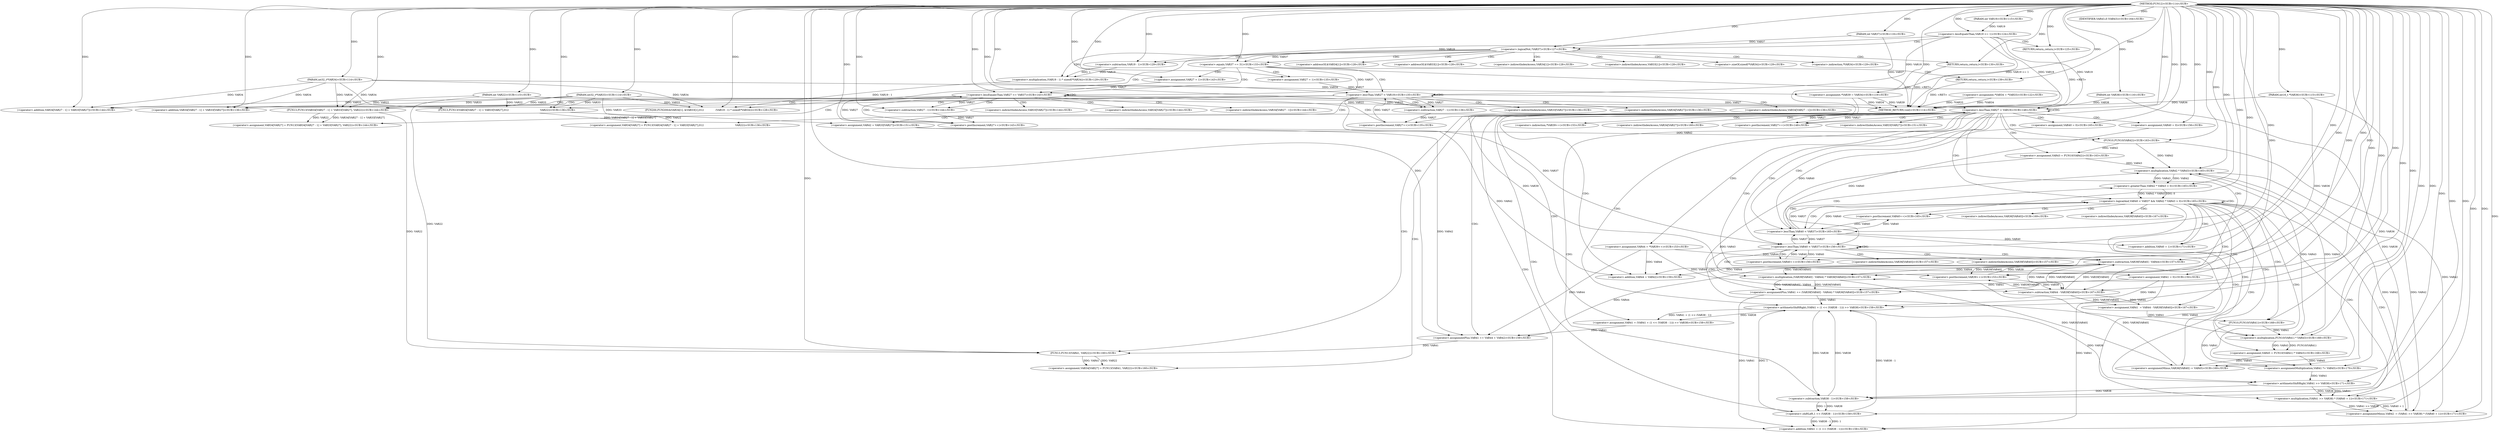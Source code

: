 
digraph "FUN12" {  

"10379" [label = "(METHOD,FUN12)<SUB>114</SUB>" ]

"10607" [label = "(METHOD_RETURN,void)<SUB>114</SUB>" ]

"10380" [label = "(PARAM,int32_t*VAR33)<SUB>114</SUB>" ]

"10381" [label = "(PARAM,int32_t*VAR34)<SUB>114</SUB>" ]

"10382" [label = "(PARAM,int VAR19)<SUB>115</SUB>" ]

"10383" [label = "(PARAM,int VAR22)<SUB>115</SUB>" ]

"10384" [label = "(PARAM,int16_t *VAR36)<SUB>115</SUB>" ]

"10385" [label = "(PARAM,int VAR37)<SUB>116</SUB>" ]

"10386" [label = "(PARAM,int VAR38)<SUB>116</SUB>" ]

"10390" [label = "(&lt;operator&gt;.assignment,*VAR39 = VAR34)<SUB>119</SUB>" ]

"10393" [label = "(&lt;operator&gt;.assignment,*VAR34 = *VAR33)<SUB>122</SUB>" ]

"10399" [label = "(&lt;operator&gt;.lessEqualsThan,VAR19 &lt;= 1)<SUB>124</SUB>" ]

"10405" [label = "(&lt;operator&gt;.logicalNot,!VAR37)<SUB>127</SUB>" ]

"10426" [label = "(&lt;operator&gt;.equals,VAR37 == 31)<SUB>133</SUB>" ]

"10462" [label = "(&lt;operator&gt;.lessEqualsThan,VAR27 &lt;= VAR37)<SUB>143</SUB>" ]

"10465" [label = "(&lt;operator&gt;.postIncrement,VAR27++)<SUB>143</SUB>" ]

"10467" [label = "(&lt;operator&gt;.assignment,VAR34[VAR27] = FUN13(VAR34[VAR27 - 1] + VAR33[VAR27], VAR22))<SUB>144</SUB>" ]

"10484" [label = "(&lt;operator&gt;.lessThan,VAR27 &lt; VAR19)<SUB>148</SUB>" ]

"10487" [label = "(&lt;operator&gt;.postIncrement,VAR27++)<SUB>148</SUB>" ]

"10403" [label = "(RETURN,return;,return;)<SUB>125</SUB>" ]

"10408" [label = "(FUN200,FUN200(&amp;VAR34[1], &amp;VAR33[1],\012               (VAR19 - 1) * sizeof(*VAR34)))<SUB>128</SUB>" ]

"10424" [label = "(RETURN,return;,return;)<SUB>130</SUB>" ]

"10456" [label = "(RETURN,return;,return;)<SUB>139</SUB>" ]

"10459" [label = "(&lt;operator&gt;.assignment,VAR27 = 1)<SUB>143</SUB>" ]

"10492" [label = "(&lt;operator&gt;.assignment,VAR41 = 0)<SUB>150</SUB>" ]

"10496" [label = "(&lt;operator&gt;.assignment,VAR42 = VAR33[VAR27])<SUB>151</SUB>" ]

"10503" [label = "(&lt;operator&gt;.assignment,VAR44 = *VAR39++)<SUB>153</SUB>" ]

"10529" [label = "(&lt;operator&gt;.assignment,VAR41 = (VAR41 + (1 &lt;&lt; (VAR38 - 1))) &gt;&gt; VAR38)<SUB>158</SUB>" ]

"10540" [label = "(&lt;operator&gt;.assignmentPlus,VAR41 += VAR44 + VAR42)<SUB>159</SUB>" ]

"10545" [label = "(&lt;operator&gt;.assignment,VAR34[VAR27] = FUN13(VAR41, VAR22))<SUB>160</SUB>" ]

"10552" [label = "(&lt;operator&gt;.assignment,VAR43 = FUN10(VAR42))<SUB>163</SUB>" ]

"10435" [label = "(&lt;operator&gt;.lessThan,VAR27 &lt; VAR19)<SUB>135</SUB>" ]

"10438" [label = "(&lt;operator&gt;.postIncrement,VAR27++)<SUB>135</SUB>" ]

"10471" [label = "(FUN13,FUN13(VAR34[VAR27 - 1] + VAR33[VAR27], VAR22))<SUB>144</SUB>" ]

"10513" [label = "(&lt;operator&gt;.lessThan,VAR40 &lt; VAR37)<SUB>156</SUB>" ]

"10516" [label = "(&lt;operator&gt;.postIncrement,VAR40++)<SUB>156</SUB>" ]

"10518" [label = "(&lt;operator&gt;.assignmentPlus,VAR41 += (VAR39[VAR40] - VAR44) * VAR36[VAR40])<SUB>157</SUB>" ]

"10557" [label = "(IDENTIFIER,VAR43,if (VAR43))<SUB>164</SUB>" ]

"10417" [label = "(&lt;operator&gt;.multiplication,(VAR19 - 1) * sizeof(*VAR34))<SUB>129</SUB>" ]

"10432" [label = "(&lt;operator&gt;.assignment,VAR27 = 1)<SUB>135</SUB>" ]

"10441" [label = "(&lt;operator&gt;.assignment,VAR34[VAR27] = FUN13(VAR34[VAR27 - 1] + VAR33[VAR27],\012                                        VAR22))<SUB>136</SUB>" ]

"10472" [label = "(&lt;operator&gt;.addition,VAR34[VAR27 - 1] + VAR33[VAR27])<SUB>144</SUB>" ]

"10510" [label = "(&lt;operator&gt;.assignment,VAR40 = 0)<SUB>156</SUB>" ]

"10531" [label = "(&lt;operator&gt;.arithmeticShiftRight,(VAR41 + (1 &lt;&lt; (VAR38 - 1))) &gt;&gt; VAR38)<SUB>158</SUB>" ]

"10542" [label = "(&lt;operator&gt;.addition,VAR44 + VAR42)<SUB>159</SUB>" ]

"10549" [label = "(FUN13,FUN13(VAR41, VAR22))<SUB>160</SUB>" ]

"10554" [label = "(FUN10,FUN10(VAR42))<SUB>163</SUB>" ]

"10418" [label = "(&lt;operator&gt;.subtraction,VAR19 - 1)<SUB>129</SUB>" ]

"10506" [label = "(&lt;operator&gt;.postIncrement,VAR39++)<SUB>153</SUB>" ]

"10520" [label = "(&lt;operator&gt;.multiplication,(VAR39[VAR40] - VAR44) * VAR36[VAR40])<SUB>157</SUB>" ]

"10532" [label = "(&lt;operator&gt;.addition,VAR41 + (1 &lt;&lt; (VAR38 - 1)))<SUB>158</SUB>" ]

"10564" [label = "(&lt;operator&gt;.logicalAnd,VAR40 &lt; VAR37 &amp;&amp; VAR42 * VAR43 &gt; 0)<SUB>165</SUB>" ]

"10573" [label = "(&lt;operator&gt;.postIncrement,VAR40++)<SUB>165</SUB>" ]

"10445" [label = "(FUN13,FUN13(VAR34[VAR27 - 1] + VAR33[VAR27],\012                                        VAR22))<SUB>136</SUB>" ]

"10475" [label = "(&lt;operator&gt;.subtraction,VAR27 - 1)<SUB>144</SUB>" ]

"10521" [label = "(&lt;operator&gt;.subtraction,VAR39[VAR40] - VAR44)<SUB>157</SUB>" ]

"10534" [label = "(&lt;operator&gt;.shiftLeft,1 &lt;&lt; (VAR38 - 1))<SUB>158</SUB>" ]

"10561" [label = "(&lt;operator&gt;.assignment,VAR40 = 0)<SUB>165</SUB>" ]

"10577" [label = "(&lt;operator&gt;.assignment,VAR41  = VAR44 - VAR39[VAR40])<SUB>167</SUB>" ]

"10584" [label = "(&lt;operator&gt;.assignment,VAR45 = FUN10(VAR41) * VAR43)<SUB>168</SUB>" ]

"10590" [label = "(&lt;operator&gt;.assignmentMinus,VAR36[VAR40] -= VAR45)<SUB>169</SUB>" ]

"10595" [label = "(&lt;operator&gt;.assignmentMultiplication,VAR41 *= VAR45)<SUB>170</SUB>" ]

"10598" [label = "(&lt;operator&gt;.assignmentMinus,VAR42 -= (VAR41 &gt;&gt; VAR38) * (VAR40 + 1))<SUB>171</SUB>" ]

"10446" [label = "(&lt;operator&gt;.addition,VAR34[VAR27 - 1] + VAR33[VAR27])<SUB>136</SUB>" ]

"10536" [label = "(&lt;operator&gt;.subtraction,VAR38 - 1)<SUB>158</SUB>" ]

"10565" [label = "(&lt;operator&gt;.lessThan,VAR40 &lt; VAR37)<SUB>165</SUB>" ]

"10568" [label = "(&lt;operator&gt;.greaterThan,VAR42 * VAR43 &gt; 0)<SUB>165</SUB>" ]

"10569" [label = "(&lt;operator&gt;.multiplication,VAR42 * VAR43)<SUB>165</SUB>" ]

"10579" [label = "(&lt;operator&gt;.subtraction,VAR44 - VAR39[VAR40])<SUB>167</SUB>" ]

"10586" [label = "(&lt;operator&gt;.multiplication,FUN10(VAR41) * VAR43)<SUB>168</SUB>" ]

"10600" [label = "(&lt;operator&gt;.multiplication,(VAR41 &gt;&gt; VAR38) * (VAR40 + 1))<SUB>171</SUB>" ]

"10449" [label = "(&lt;operator&gt;.subtraction,VAR27 - 1)<SUB>136</SUB>" ]

"10587" [label = "(FUN10,FUN10(VAR41))<SUB>168</SUB>" ]

"10601" [label = "(&lt;operator&gt;.arithmeticShiftRight,VAR41 &gt;&gt; VAR38)<SUB>171</SUB>" ]

"10604" [label = "(&lt;operator&gt;.addition,VAR40 + 1)<SUB>171</SUB>" ]

"10468" [label = "(&lt;operator&gt;.indirectIndexAccess,VAR34[VAR27])<SUB>144</SUB>" ]

"10409" [label = "(&lt;operator&gt;.addressOf,&amp;VAR34[1])<SUB>128</SUB>" ]

"10413" [label = "(&lt;operator&gt;.addressOf,&amp;VAR33[1])<SUB>128</SUB>" ]

"10498" [label = "(&lt;operator&gt;.indirectIndexAccess,VAR33[VAR27])<SUB>151</SUB>" ]

"10505" [label = "(&lt;operator&gt;.indirection,*VAR39++)<SUB>153</SUB>" ]

"10546" [label = "(&lt;operator&gt;.indirectIndexAccess,VAR34[VAR27])<SUB>160</SUB>" ]

"10410" [label = "(&lt;operator&gt;.indirectIndexAccess,VAR34[1])<SUB>128</SUB>" ]

"10414" [label = "(&lt;operator&gt;.indirectIndexAccess,VAR33[1])<SUB>128</SUB>" ]

"10421" [label = "(&lt;operator&gt;.sizeOf,sizeof(*VAR34))<SUB>129</SUB>" ]

"10473" [label = "(&lt;operator&gt;.indirectIndexAccess,VAR34[VAR27 - 1])<SUB>144</SUB>" ]

"10478" [label = "(&lt;operator&gt;.indirectIndexAccess,VAR33[VAR27])<SUB>144</SUB>" ]

"10422" [label = "(&lt;operator&gt;.indirection,*VAR34)<SUB>129</SUB>" ]

"10442" [label = "(&lt;operator&gt;.indirectIndexAccess,VAR34[VAR27])<SUB>136</SUB>" ]

"10526" [label = "(&lt;operator&gt;.indirectIndexAccess,VAR36[VAR40])<SUB>157</SUB>" ]

"10522" [label = "(&lt;operator&gt;.indirectIndexAccess,VAR39[VAR40])<SUB>157</SUB>" ]

"10447" [label = "(&lt;operator&gt;.indirectIndexAccess,VAR34[VAR27 - 1])<SUB>136</SUB>" ]

"10452" [label = "(&lt;operator&gt;.indirectIndexAccess,VAR33[VAR27])<SUB>136</SUB>" ]

"10591" [label = "(&lt;operator&gt;.indirectIndexAccess,VAR36[VAR40])<SUB>169</SUB>" ]

"10581" [label = "(&lt;operator&gt;.indirectIndexAccess,VAR39[VAR40])<SUB>167</SUB>" ]

  "10456" -> "10607"  [ label = "DDG: &lt;RET&gt;"] 

  "10403" -> "10607"  [ label = "DDG: &lt;RET&gt;"] 

  "10424" -> "10607"  [ label = "DDG: &lt;RET&gt;"] 

  "10380" -> "10607"  [ label = "DDG: VAR33"] 

  "10383" -> "10607"  [ label = "DDG: VAR22"] 

  "10384" -> "10607"  [ label = "DDG: VAR36"] 

  "10385" -> "10607"  [ label = "DDG: VAR37"] 

  "10386" -> "10607"  [ label = "DDG: VAR38"] 

  "10390" -> "10607"  [ label = "DDG: VAR39"] 

  "10390" -> "10607"  [ label = "DDG: VAR34"] 

  "10393" -> "10607"  [ label = "DDG: *VAR34"] 

  "10393" -> "10607"  [ label = "DDG: *VAR33"] 

  "10399" -> "10607"  [ label = "DDG: VAR19"] 

  "10399" -> "10607"  [ label = "DDG: VAR19 &lt;= 1"] 

  "10379" -> "10380"  [ label = "DDG: "] 

  "10379" -> "10381"  [ label = "DDG: "] 

  "10379" -> "10382"  [ label = "DDG: "] 

  "10379" -> "10383"  [ label = "DDG: "] 

  "10379" -> "10384"  [ label = "DDG: "] 

  "10379" -> "10385"  [ label = "DDG: "] 

  "10379" -> "10386"  [ label = "DDG: "] 

  "10381" -> "10390"  [ label = "DDG: VAR34"] 

  "10379" -> "10390"  [ label = "DDG: "] 

  "10471" -> "10467"  [ label = "DDG: VAR34[VAR27 - 1] + VAR33[VAR27]"] 

  "10471" -> "10467"  [ label = "DDG: VAR22"] 

  "10382" -> "10399"  [ label = "DDG: VAR19"] 

  "10379" -> "10399"  [ label = "DDG: "] 

  "10379" -> "10403"  [ label = "DDG: "] 

  "10385" -> "10405"  [ label = "DDG: VAR37"] 

  "10379" -> "10405"  [ label = "DDG: "] 

  "10379" -> "10424"  [ label = "DDG: "] 

  "10405" -> "10426"  [ label = "DDG: VAR37"] 

  "10379" -> "10426"  [ label = "DDG: "] 

  "10379" -> "10456"  [ label = "DDG: "] 

  "10379" -> "10459"  [ label = "DDG: "] 

  "10459" -> "10462"  [ label = "DDG: VAR27"] 

  "10465" -> "10462"  [ label = "DDG: VAR27"] 

  "10379" -> "10462"  [ label = "DDG: "] 

  "10426" -> "10462"  [ label = "DDG: VAR37"] 

  "10475" -> "10465"  [ label = "DDG: VAR27"] 

  "10379" -> "10465"  [ label = "DDG: "] 

  "10462" -> "10484"  [ label = "DDG: VAR27"] 

  "10487" -> "10484"  [ label = "DDG: VAR27"] 

  "10379" -> "10484"  [ label = "DDG: "] 

  "10399" -> "10484"  [ label = "DDG: VAR19"] 

  "10484" -> "10487"  [ label = "DDG: VAR27"] 

  "10379" -> "10487"  [ label = "DDG: "] 

  "10379" -> "10492"  [ label = "DDG: "] 

  "10380" -> "10496"  [ label = "DDG: VAR33"] 

  "10531" -> "10529"  [ label = "DDG: VAR41 + (1 &lt;&lt; (VAR38 - 1))"] 

  "10531" -> "10529"  [ label = "DDG: VAR38"] 

  "10503" -> "10540"  [ label = "DDG: VAR44"] 

  "10521" -> "10540"  [ label = "DDG: VAR44"] 

  "10379" -> "10540"  [ label = "DDG: "] 

  "10496" -> "10540"  [ label = "DDG: VAR42"] 

  "10549" -> "10545"  [ label = "DDG: VAR41"] 

  "10549" -> "10545"  [ label = "DDG: VAR22"] 

  "10554" -> "10552"  [ label = "DDG: VAR42"] 

  "10381" -> "10408"  [ label = "DDG: VAR34"] 

  "10379" -> "10408"  [ label = "DDG: "] 

  "10380" -> "10408"  [ label = "DDG: VAR33"] 

  "10417" -> "10408"  [ label = "DDG: VAR19 - 1"] 

  "10381" -> "10471"  [ label = "DDG: VAR34"] 

  "10379" -> "10471"  [ label = "DDG: "] 

  "10380" -> "10471"  [ label = "DDG: VAR33"] 

  "10383" -> "10471"  [ label = "DDG: VAR22"] 

  "10520" -> "10518"  [ label = "DDG: VAR39[VAR40] - VAR44"] 

  "10520" -> "10518"  [ label = "DDG: VAR36[VAR40]"] 

  "10529" -> "10540"  [ label = "DDG: VAR41"] 

  "10379" -> "10557"  [ label = "DDG: "] 

  "10418" -> "10417"  [ label = "DDG: VAR19"] 

  "10418" -> "10417"  [ label = "DDG: 1"] 

  "10379" -> "10432"  [ label = "DDG: "] 

  "10432" -> "10435"  [ label = "DDG: VAR27"] 

  "10438" -> "10435"  [ label = "DDG: VAR27"] 

  "10379" -> "10435"  [ label = "DDG: "] 

  "10399" -> "10435"  [ label = "DDG: VAR19"] 

  "10449" -> "10438"  [ label = "DDG: VAR27"] 

  "10379" -> "10438"  [ label = "DDG: "] 

  "10445" -> "10441"  [ label = "DDG: VAR34[VAR27 - 1] + VAR33[VAR27]"] 

  "10445" -> "10441"  [ label = "DDG: VAR22"] 

  "10381" -> "10472"  [ label = "DDG: VAR34"] 

  "10379" -> "10472"  [ label = "DDG: "] 

  "10380" -> "10472"  [ label = "DDG: VAR33"] 

  "10379" -> "10510"  [ label = "DDG: "] 

  "10510" -> "10513"  [ label = "DDG: VAR40"] 

  "10516" -> "10513"  [ label = "DDG: VAR40"] 

  "10379" -> "10513"  [ label = "DDG: "] 

  "10462" -> "10513"  [ label = "DDG: VAR37"] 

  "10565" -> "10513"  [ label = "DDG: VAR37"] 

  "10513" -> "10516"  [ label = "DDG: VAR40"] 

  "10379" -> "10516"  [ label = "DDG: "] 

  "10492" -> "10518"  [ label = "DDG: VAR41"] 

  "10379" -> "10518"  [ label = "DDG: "] 

  "10492" -> "10531"  [ label = "DDG: VAR41"] 

  "10518" -> "10531"  [ label = "DDG: VAR41"] 

  "10379" -> "10531"  [ label = "DDG: "] 

  "10534" -> "10531"  [ label = "DDG: 1"] 

  "10534" -> "10531"  [ label = "DDG: VAR38 - 1"] 

  "10536" -> "10531"  [ label = "DDG: VAR38"] 

  "10503" -> "10542"  [ label = "DDG: VAR44"] 

  "10521" -> "10542"  [ label = "DDG: VAR44"] 

  "10379" -> "10542"  [ label = "DDG: "] 

  "10496" -> "10542"  [ label = "DDG: VAR42"] 

  "10540" -> "10549"  [ label = "DDG: VAR41"] 

  "10379" -> "10549"  [ label = "DDG: "] 

  "10383" -> "10549"  [ label = "DDG: VAR22"] 

  "10471" -> "10549"  [ label = "DDG: VAR22"] 

  "10379" -> "10554"  [ label = "DDG: "] 

  "10496" -> "10554"  [ label = "DDG: VAR42"] 

  "10399" -> "10418"  [ label = "DDG: VAR19"] 

  "10379" -> "10418"  [ label = "DDG: "] 

  "10390" -> "10506"  [ label = "DDG: VAR39"] 

  "10579" -> "10506"  [ label = "DDG: VAR39[VAR40]"] 

  "10521" -> "10506"  [ label = "DDG: VAR39[VAR40]"] 

  "10379" -> "10506"  [ label = "DDG: "] 

  "10521" -> "10520"  [ label = "DDG: VAR39[VAR40]"] 

  "10521" -> "10520"  [ label = "DDG: VAR44"] 

  "10384" -> "10520"  [ label = "DDG: VAR36"] 

  "10590" -> "10520"  [ label = "DDG: VAR36[VAR40]"] 

  "10492" -> "10532"  [ label = "DDG: VAR41"] 

  "10518" -> "10532"  [ label = "DDG: VAR41"] 

  "10379" -> "10532"  [ label = "DDG: "] 

  "10534" -> "10532"  [ label = "DDG: 1"] 

  "10534" -> "10532"  [ label = "DDG: VAR38 - 1"] 

  "10381" -> "10445"  [ label = "DDG: VAR34"] 

  "10379" -> "10445"  [ label = "DDG: "] 

  "10380" -> "10445"  [ label = "DDG: VAR33"] 

  "10383" -> "10445"  [ label = "DDG: VAR22"] 

  "10462" -> "10475"  [ label = "DDG: VAR27"] 

  "10379" -> "10475"  [ label = "DDG: "] 

  "10506" -> "10521"  [ label = "DDG: VAR39"] 

  "10579" -> "10521"  [ label = "DDG: VAR39[VAR40]"] 

  "10503" -> "10521"  [ label = "DDG: VAR44"] 

  "10379" -> "10521"  [ label = "DDG: "] 

  "10379" -> "10534"  [ label = "DDG: "] 

  "10536" -> "10534"  [ label = "DDG: VAR38"] 

  "10536" -> "10534"  [ label = "DDG: 1"] 

  "10379" -> "10561"  [ label = "DDG: "] 

  "10565" -> "10564"  [ label = "DDG: VAR40"] 

  "10565" -> "10564"  [ label = "DDG: VAR37"] 

  "10568" -> "10564"  [ label = "DDG: VAR42 * VAR43"] 

  "10568" -> "10564"  [ label = "DDG: 0"] 

  "10379" -> "10573"  [ label = "DDG: "] 

  "10565" -> "10573"  [ label = "DDG: VAR40"] 

  "10579" -> "10577"  [ label = "DDG: VAR44"] 

  "10579" -> "10577"  [ label = "DDG: VAR39[VAR40]"] 

  "10586" -> "10584"  [ label = "DDG: FUN10(VAR41)"] 

  "10586" -> "10584"  [ label = "DDG: VAR43"] 

  "10584" -> "10590"  [ label = "DDG: VAR45"] 

  "10379" -> "10590"  [ label = "DDG: "] 

  "10379" -> "10595"  [ label = "DDG: "] 

  "10584" -> "10595"  [ label = "DDG: VAR45"] 

  "10600" -> "10598"  [ label = "DDG: VAR41 &gt;&gt; VAR38"] 

  "10600" -> "10598"  [ label = "DDG: VAR40 + 1"] 

  "10381" -> "10446"  [ label = "DDG: VAR34"] 

  "10379" -> "10446"  [ label = "DDG: "] 

  "10380" -> "10446"  [ label = "DDG: VAR33"] 

  "10386" -> "10536"  [ label = "DDG: VAR38"] 

  "10531" -> "10536"  [ label = "DDG: VAR38"] 

  "10601" -> "10536"  [ label = "DDG: VAR38"] 

  "10379" -> "10536"  [ label = "DDG: "] 

  "10561" -> "10565"  [ label = "DDG: VAR40"] 

  "10573" -> "10565"  [ label = "DDG: VAR40"] 

  "10379" -> "10565"  [ label = "DDG: "] 

  "10513" -> "10565"  [ label = "DDG: VAR37"] 

  "10569" -> "10568"  [ label = "DDG: VAR42"] 

  "10569" -> "10568"  [ label = "DDG: VAR43"] 

  "10379" -> "10568"  [ label = "DDG: "] 

  "10384" -> "10590"  [ label = "DDG: VAR36"] 

  "10520" -> "10590"  [ label = "DDG: VAR36[VAR40]"] 

  "10587" -> "10595"  [ label = "DDG: VAR41"] 

  "10554" -> "10598"  [ label = "DDG: VAR42"] 

  "10569" -> "10598"  [ label = "DDG: VAR42"] 

  "10379" -> "10598"  [ label = "DDG: "] 

  "10554" -> "10569"  [ label = "DDG: VAR42"] 

  "10598" -> "10569"  [ label = "DDG: VAR42"] 

  "10379" -> "10569"  [ label = "DDG: "] 

  "10552" -> "10569"  [ label = "DDG: VAR43"] 

  "10586" -> "10569"  [ label = "DDG: VAR43"] 

  "10379" -> "10579"  [ label = "DDG: "] 

  "10503" -> "10579"  [ label = "DDG: VAR44"] 

  "10521" -> "10579"  [ label = "DDG: VAR44"] 

  "10506" -> "10579"  [ label = "DDG: VAR39"] 

  "10521" -> "10579"  [ label = "DDG: VAR39[VAR40]"] 

  "10587" -> "10586"  [ label = "DDG: VAR41"] 

  "10552" -> "10586"  [ label = "DDG: VAR43"] 

  "10569" -> "10586"  [ label = "DDG: VAR43"] 

  "10379" -> "10586"  [ label = "DDG: "] 

  "10601" -> "10600"  [ label = "DDG: VAR41"] 

  "10601" -> "10600"  [ label = "DDG: VAR38"] 

  "10565" -> "10600"  [ label = "DDG: VAR40"] 

  "10379" -> "10600"  [ label = "DDG: "] 

  "10435" -> "10449"  [ label = "DDG: VAR27"] 

  "10379" -> "10449"  [ label = "DDG: "] 

  "10577" -> "10587"  [ label = "DDG: VAR41"] 

  "10379" -> "10587"  [ label = "DDG: "] 

  "10595" -> "10601"  [ label = "DDG: VAR41"] 

  "10379" -> "10601"  [ label = "DDG: "] 

  "10531" -> "10601"  [ label = "DDG: VAR38"] 

  "10565" -> "10604"  [ label = "DDG: VAR40"] 

  "10379" -> "10604"  [ label = "DDG: "] 

  "10399" -> "10405"  [ label = "CDG: "] 

  "10399" -> "10403"  [ label = "CDG: "] 

  "10405" -> "10417"  [ label = "CDG: "] 

  "10405" -> "10418"  [ label = "CDG: "] 

  "10405" -> "10408"  [ label = "CDG: "] 

  "10405" -> "10409"  [ label = "CDG: "] 

  "10405" -> "10413"  [ label = "CDG: "] 

  "10405" -> "10424"  [ label = "CDG: "] 

  "10405" -> "10421"  [ label = "CDG: "] 

  "10405" -> "10422"  [ label = "CDG: "] 

  "10405" -> "10426"  [ label = "CDG: "] 

  "10405" -> "10410"  [ label = "CDG: "] 

  "10405" -> "10414"  [ label = "CDG: "] 

  "10426" -> "10435"  [ label = "CDG: "] 

  "10426" -> "10456"  [ label = "CDG: "] 

  "10426" -> "10462"  [ label = "CDG: "] 

  "10426" -> "10484"  [ label = "CDG: "] 

  "10426" -> "10459"  [ label = "CDG: "] 

  "10426" -> "10432"  [ label = "CDG: "] 

  "10462" -> "10471"  [ label = "CDG: "] 

  "10462" -> "10478"  [ label = "CDG: "] 

  "10462" -> "10468"  [ label = "CDG: "] 

  "10462" -> "10467"  [ label = "CDG: "] 

  "10462" -> "10472"  [ label = "CDG: "] 

  "10462" -> "10462"  [ label = "CDG: "] 

  "10462" -> "10465"  [ label = "CDG: "] 

  "10462" -> "10473"  [ label = "CDG: "] 

  "10462" -> "10475"  [ label = "CDG: "] 

  "10484" -> "10545"  [ label = "CDG: "] 

  "10484" -> "10529"  [ label = "CDG: "] 

  "10484" -> "10546"  [ label = "CDG: "] 

  "10484" -> "10552"  [ label = "CDG: "] 

  "10484" -> "10487"  [ label = "CDG: "] 

  "10484" -> "10496"  [ label = "CDG: "] 

  "10484" -> "10549"  [ label = "CDG: "] 

  "10484" -> "10540"  [ label = "CDG: "] 

  "10484" -> "10503"  [ label = "CDG: "] 

  "10484" -> "10554"  [ label = "CDG: "] 

  "10484" -> "10510"  [ label = "CDG: "] 

  "10484" -> "10542"  [ label = "CDG: "] 

  "10484" -> "10498"  [ label = "CDG: "] 

  "10484" -> "10484"  [ label = "CDG: "] 

  "10484" -> "10536"  [ label = "CDG: "] 

  "10484" -> "10492"  [ label = "CDG: "] 

  "10484" -> "10506"  [ label = "CDG: "] 

  "10484" -> "10505"  [ label = "CDG: "] 

  "10484" -> "10534"  [ label = "CDG: "] 

  "10484" -> "10531"  [ label = "CDG: "] 

  "10484" -> "10532"  [ label = "CDG: "] 

  "10484" -> "10513"  [ label = "CDG: "] 

  "10484" -> "10565"  [ label = "CDG: "] 

  "10484" -> "10561"  [ label = "CDG: "] 

  "10484" -> "10564"  [ label = "CDG: "] 

  "10435" -> "10435"  [ label = "CDG: "] 

  "10435" -> "10452"  [ label = "CDG: "] 

  "10435" -> "10449"  [ label = "CDG: "] 

  "10435" -> "10446"  [ label = "CDG: "] 

  "10435" -> "10442"  [ label = "CDG: "] 

  "10435" -> "10447"  [ label = "CDG: "] 

  "10435" -> "10441"  [ label = "CDG: "] 

  "10435" -> "10445"  [ label = "CDG: "] 

  "10435" -> "10438"  [ label = "CDG: "] 

  "10513" -> "10522"  [ label = "CDG: "] 

  "10513" -> "10521"  [ label = "CDG: "] 

  "10513" -> "10518"  [ label = "CDG: "] 

  "10513" -> "10516"  [ label = "CDG: "] 

  "10513" -> "10526"  [ label = "CDG: "] 

  "10513" -> "10520"  [ label = "CDG: "] 

  "10513" -> "10513"  [ label = "CDG: "] 

  "10564" -> "10565"  [ label = "CDG: "] 

  "10564" -> "10581"  [ label = "CDG: "] 

  "10564" -> "10604"  [ label = "CDG: "] 

  "10564" -> "10595"  [ label = "CDG: "] 

  "10564" -> "10584"  [ label = "CDG: "] 

  "10564" -> "10590"  [ label = "CDG: "] 

  "10564" -> "10586"  [ label = "CDG: "] 

  "10564" -> "10587"  [ label = "CDG: "] 

  "10564" -> "10577"  [ label = "CDG: "] 

  "10564" -> "10573"  [ label = "CDG: "] 

  "10564" -> "10601"  [ label = "CDG: "] 

  "10564" -> "10600"  [ label = "CDG: "] 

  "10564" -> "10591"  [ label = "CDG: "] 

  "10564" -> "10564"  [ label = "CDG: "] 

  "10564" -> "10579"  [ label = "CDG: "] 

  "10564" -> "10598"  [ label = "CDG: "] 

  "10565" -> "10569"  [ label = "CDG: "] 

  "10565" -> "10568"  [ label = "CDG: "] 

}